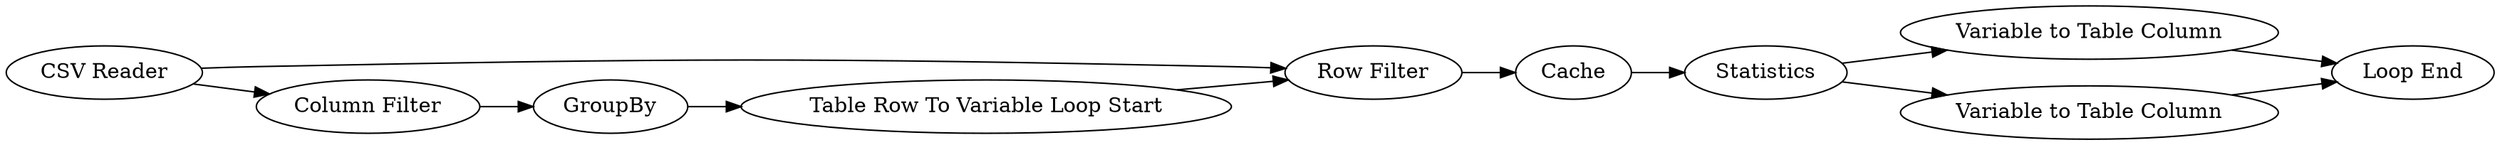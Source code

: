 digraph {
	37 -> 14
	35 -> 38
	14 -> 25
	34 -> 14
	36 -> 38
	26 -> 12
	28 -> 36
	12 -> 37
	34 -> 26
	25 -> 28
	28 -> 35
	35 [label="Variable to Table Column"]
	34 [label="CSV Reader"]
	28 [label=Statistics]
	36 [label="Variable to Table Column"]
	26 [label="Column Filter"]
	25 [label=Cache]
	14 [label="Row Filter"]
	12 [label=GroupBy]
	38 [label="Loop End"]
	37 [label="Table Row To Variable Loop Start"]
	rankdir=LR
}

